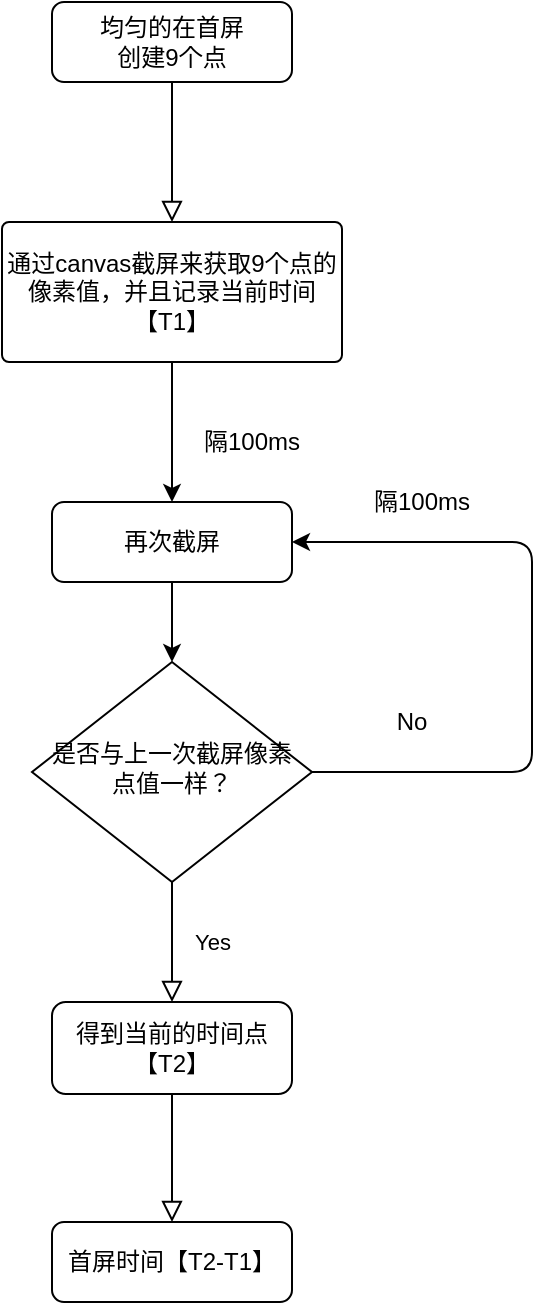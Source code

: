 <mxfile version="12.4.8" type="github">
  <diagram id="C5RBs43oDa-KdzZeNtuy" name="Page-1">
    <mxGraphModel dx="772" dy="420" grid="1" gridSize="10" guides="1" tooltips="1" connect="1" arrows="1" fold="1" page="1" pageScale="1" pageWidth="827" pageHeight="1169" math="0" shadow="0">
      <root>
        <mxCell id="WIyWlLk6GJQsqaUBKTNV-0"/>
        <mxCell id="WIyWlLk6GJQsqaUBKTNV-1" parent="WIyWlLk6GJQsqaUBKTNV-0"/>
        <mxCell id="WIyWlLk6GJQsqaUBKTNV-2" value="" style="rounded=0;html=1;jettySize=auto;orthogonalLoop=1;fontSize=11;endArrow=block;endFill=0;endSize=8;strokeWidth=1;shadow=0;labelBackgroundColor=none;edgeStyle=orthogonalEdgeStyle;entryX=0.5;entryY=0;entryDx=0;entryDy=0;" parent="WIyWlLk6GJQsqaUBKTNV-1" source="WIyWlLk6GJQsqaUBKTNV-3" target="n1JP6bw2VkIx4REGGq-Z-0" edge="1">
          <mxGeometry relative="1" as="geometry"/>
        </mxCell>
        <mxCell id="WIyWlLk6GJQsqaUBKTNV-3" value="均匀的在首屏&lt;br&gt;创建9个点" style="rounded=1;whiteSpace=wrap;html=1;fontSize=12;glass=0;strokeWidth=1;shadow=0;" parent="WIyWlLk6GJQsqaUBKTNV-1" vertex="1">
          <mxGeometry x="160" y="80" width="120" height="40" as="geometry"/>
        </mxCell>
        <mxCell id="WIyWlLk6GJQsqaUBKTNV-4" value="Yes" style="rounded=0;html=1;jettySize=auto;orthogonalLoop=1;fontSize=11;endArrow=block;endFill=0;endSize=8;strokeWidth=1;shadow=0;labelBackgroundColor=none;edgeStyle=orthogonalEdgeStyle;" parent="WIyWlLk6GJQsqaUBKTNV-1" source="WIyWlLk6GJQsqaUBKTNV-6" edge="1">
          <mxGeometry y="20" relative="1" as="geometry">
            <mxPoint as="offset"/>
            <mxPoint x="220" y="580" as="targetPoint"/>
          </mxGeometry>
        </mxCell>
        <mxCell id="WIyWlLk6GJQsqaUBKTNV-6" value="是否与上一次截屏像素点值一样？" style="rhombus;whiteSpace=wrap;html=1;shadow=0;fontFamily=Helvetica;fontSize=12;align=center;strokeWidth=1;spacing=6;spacingTop=-4;" parent="WIyWlLk6GJQsqaUBKTNV-1" vertex="1">
          <mxGeometry x="150" y="410" width="140" height="110" as="geometry"/>
        </mxCell>
        <mxCell id="WIyWlLk6GJQsqaUBKTNV-8" value="" style="rounded=0;html=1;jettySize=auto;orthogonalLoop=1;fontSize=11;endArrow=block;endFill=0;endSize=8;strokeWidth=1;shadow=0;labelBackgroundColor=none;edgeStyle=orthogonalEdgeStyle;exitX=0.5;exitY=1;exitDx=0;exitDy=0;" parent="WIyWlLk6GJQsqaUBKTNV-1" source="WIyWlLk6GJQsqaUBKTNV-12" target="WIyWlLk6GJQsqaUBKTNV-11" edge="1">
          <mxGeometry x="0.333" y="20" relative="1" as="geometry">
            <mxPoint as="offset"/>
            <mxPoint x="220" y="660" as="sourcePoint"/>
          </mxGeometry>
        </mxCell>
        <mxCell id="WIyWlLk6GJQsqaUBKTNV-11" value="首屏时间【T2-T1】" style="rounded=1;whiteSpace=wrap;html=1;fontSize=12;glass=0;strokeWidth=1;shadow=0;" parent="WIyWlLk6GJQsqaUBKTNV-1" vertex="1">
          <mxGeometry x="160" y="690" width="120" height="40" as="geometry"/>
        </mxCell>
        <mxCell id="WIyWlLk6GJQsqaUBKTNV-12" value="得到当前的时间点【T2】" style="rounded=1;whiteSpace=wrap;html=1;fontSize=12;glass=0;strokeWidth=1;shadow=0;" parent="WIyWlLk6GJQsqaUBKTNV-1" vertex="1">
          <mxGeometry x="160" y="580" width="120" height="46" as="geometry"/>
        </mxCell>
        <mxCell id="n1JP6bw2VkIx4REGGq-Z-1" value="" style="edgeStyle=orthogonalEdgeStyle;rounded=0;orthogonalLoop=1;jettySize=auto;html=1;entryX=0.5;entryY=0;entryDx=0;entryDy=0;" edge="1" parent="WIyWlLk6GJQsqaUBKTNV-1" source="n1JP6bw2VkIx4REGGq-Z-0" target="n1JP6bw2VkIx4REGGq-Z-2">
          <mxGeometry relative="1" as="geometry">
            <mxPoint x="220" y="270" as="targetPoint"/>
          </mxGeometry>
        </mxCell>
        <mxCell id="n1JP6bw2VkIx4REGGq-Z-0" value="通过canvas截屏来获取9个点的像素值，并且记录当前时间【T1】" style="rounded=1;whiteSpace=wrap;html=1;arcSize=5;" vertex="1" parent="WIyWlLk6GJQsqaUBKTNV-1">
          <mxGeometry x="135" y="190" width="170" height="70" as="geometry"/>
        </mxCell>
        <mxCell id="n1JP6bw2VkIx4REGGq-Z-4" value="" style="edgeStyle=orthogonalEdgeStyle;rounded=0;orthogonalLoop=1;jettySize=auto;html=1;entryX=0.5;entryY=0;entryDx=0;entryDy=0;" edge="1" parent="WIyWlLk6GJQsqaUBKTNV-1" source="n1JP6bw2VkIx4REGGq-Z-2" target="WIyWlLk6GJQsqaUBKTNV-6">
          <mxGeometry relative="1" as="geometry">
            <mxPoint x="220" y="390" as="targetPoint"/>
          </mxGeometry>
        </mxCell>
        <mxCell id="n1JP6bw2VkIx4REGGq-Z-2" value="再次截屏" style="rounded=1;whiteSpace=wrap;html=1;" vertex="1" parent="WIyWlLk6GJQsqaUBKTNV-1">
          <mxGeometry x="160" y="330" width="120" height="40" as="geometry"/>
        </mxCell>
        <mxCell id="n1JP6bw2VkIx4REGGq-Z-6" value="隔100ms" style="text;html=1;strokeColor=none;fillColor=none;align=center;verticalAlign=middle;whiteSpace=wrap;rounded=0;" vertex="1" parent="WIyWlLk6GJQsqaUBKTNV-1">
          <mxGeometry x="230" y="290" width="60" height="20" as="geometry"/>
        </mxCell>
        <mxCell id="n1JP6bw2VkIx4REGGq-Z-10" value="" style="edgeStyle=elbowEdgeStyle;elbow=horizontal;endArrow=classic;html=1;exitX=1;exitY=0.5;exitDx=0;exitDy=0;" edge="1" parent="WIyWlLk6GJQsqaUBKTNV-1" source="WIyWlLk6GJQsqaUBKTNV-6" target="n1JP6bw2VkIx4REGGq-Z-2">
          <mxGeometry width="50" height="50" relative="1" as="geometry">
            <mxPoint x="290" y="480" as="sourcePoint"/>
            <mxPoint x="280" y="350" as="targetPoint"/>
            <Array as="points">
              <mxPoint x="400" y="430"/>
              <mxPoint x="400" y="500"/>
              <mxPoint x="440" y="410"/>
              <mxPoint x="400" y="360"/>
              <mxPoint x="370" y="340"/>
              <mxPoint x="400" y="350"/>
              <mxPoint x="410" y="410"/>
            </Array>
          </mxGeometry>
        </mxCell>
        <mxCell id="n1JP6bw2VkIx4REGGq-Z-11" value="No" style="text;html=1;strokeColor=none;fillColor=none;align=center;verticalAlign=middle;whiteSpace=wrap;rounded=0;" vertex="1" parent="WIyWlLk6GJQsqaUBKTNV-1">
          <mxGeometry x="320" y="430" width="40" height="20" as="geometry"/>
        </mxCell>
        <mxCell id="n1JP6bw2VkIx4REGGq-Z-12" value="隔100ms" style="text;html=1;strokeColor=none;fillColor=none;align=center;verticalAlign=middle;whiteSpace=wrap;rounded=0;" vertex="1" parent="WIyWlLk6GJQsqaUBKTNV-1">
          <mxGeometry x="315" y="320" width="60" height="20" as="geometry"/>
        </mxCell>
      </root>
    </mxGraphModel>
  </diagram>
</mxfile>
